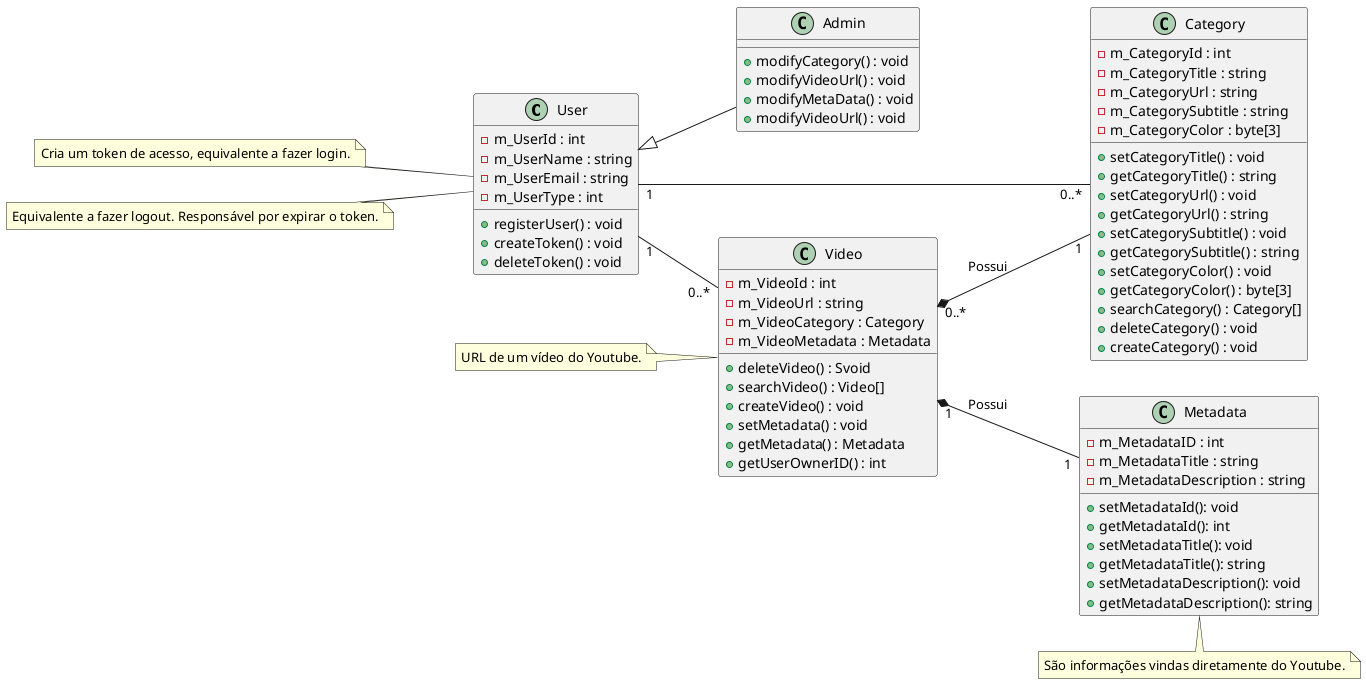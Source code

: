 @startuml

left to right direction

class User {
    -m_UserId : int
    -m_UserName : string
    -m_UserEmail : string
    -m_UserType : int
    +registerUser() : void
    +createToken() : void
    +deleteToken() : void
    
}

class Admin {
    +modifyCategory() : void
    +modifyVideoUrl() : void
    +modifyMetaData() : void
    +modifyVideoUrl() : void
}

class Category {
    -m_CategoryId : int
    -m_CategoryTitle : string
    -m_CategoryUrl : string
    -m_CategorySubtitle : string
    -m_CategoryColor : byte[3]
    +setCategoryTitle() : void
    +getCategoryTitle() : string
    +setCategoryUrl() : void
    +getCategoryUrl() : string
    +setCategorySubtitle() : void
    +getCategorySubtitle() : string
    +setCategoryColor() : void
    +getCategoryColor() : byte[3]
    +searchCategory() : Category[]
    +deleteCategory() : void
    +createCategory() : void
}

class Video {
    -m_VideoId : int
    -m_VideoUrl : string
    -m_VideoCategory : Category
    -m_VideoMetadata : Metadata
    +deleteVideo() : Svoid
    +searchVideo() : Video[]
    +createVideo() : void
    +setMetadata() : void
    +getMetadata() : Metadata
    +getUserOwnerID() : int
}
class Metadata{
    -m_MetadataID : int
    -m_MetadataTitle : string
    -m_MetadataDescription : string
    +setMetadataId(): void
    +getMetadataId(): int
    +setMetadataTitle(): void
    +getMetadataTitle(): string
    +setMetadataDescription(): void
    +getMetadataDescription(): string
}
User "1"--"0..*" Category
User "1"--"0..*" Video
User <|-- Admin
Video "1"*--"1" Metadata : Possui
Video "0..*"*--"1" Category : Possui

note left of User : Cria um token de acesso, equivalente a fazer login.
note left of User : Equivalente a fazer logout. Responsável por expirar o token.
note left of Video : URL de um vídeo do Youtube.
note bottom of Metadata : São informações vindas diretamente do Youtube.

@endtuml
